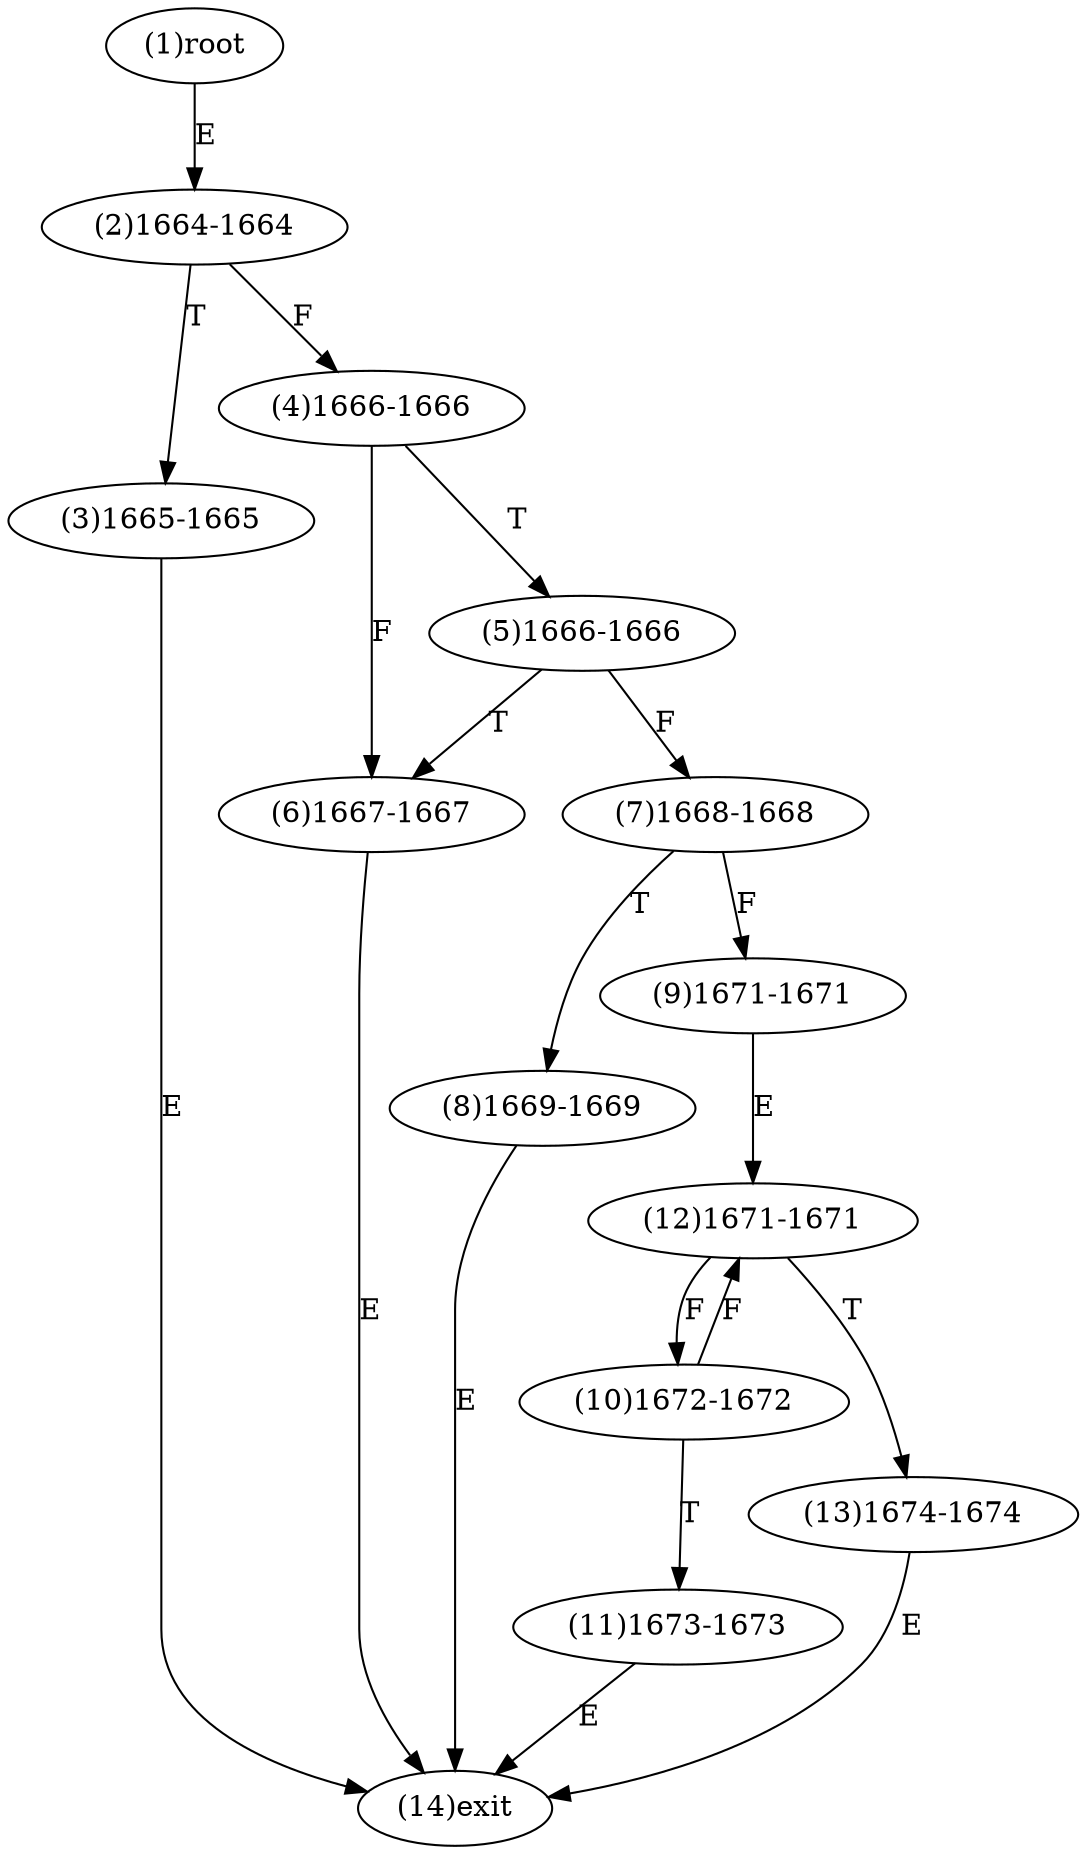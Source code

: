 digraph "" { 
1[ label="(1)root"];
2[ label="(2)1664-1664"];
3[ label="(3)1665-1665"];
4[ label="(4)1666-1666"];
5[ label="(5)1666-1666"];
6[ label="(6)1667-1667"];
7[ label="(7)1668-1668"];
8[ label="(8)1669-1669"];
9[ label="(9)1671-1671"];
10[ label="(10)1672-1672"];
11[ label="(11)1673-1673"];
12[ label="(12)1671-1671"];
13[ label="(13)1674-1674"];
14[ label="(14)exit"];
1->2[ label="E"];
2->4[ label="F"];
2->3[ label="T"];
3->14[ label="E"];
4->6[ label="F"];
4->5[ label="T"];
5->7[ label="F"];
5->6[ label="T"];
6->14[ label="E"];
7->9[ label="F"];
7->8[ label="T"];
8->14[ label="E"];
9->12[ label="E"];
10->12[ label="F"];
10->11[ label="T"];
11->14[ label="E"];
12->10[ label="F"];
12->13[ label="T"];
13->14[ label="E"];
}